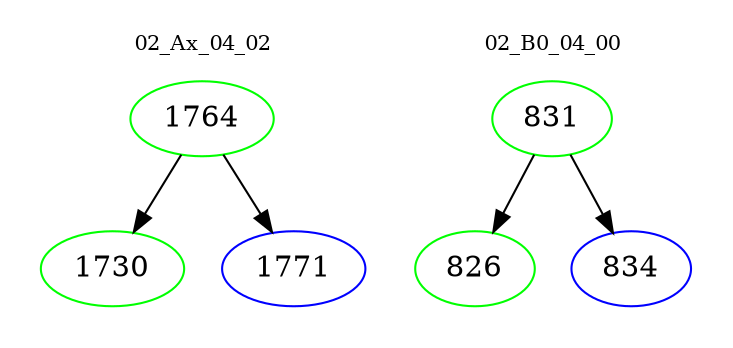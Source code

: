 digraph{
subgraph cluster_0 {
color = white
label = "02_Ax_04_02";
fontsize=10;
T0_1764 [label="1764", color="green"]
T0_1764 -> T0_1730 [color="black"]
T0_1730 [label="1730", color="green"]
T0_1764 -> T0_1771 [color="black"]
T0_1771 [label="1771", color="blue"]
}
subgraph cluster_1 {
color = white
label = "02_B0_04_00";
fontsize=10;
T1_831 [label="831", color="green"]
T1_831 -> T1_826 [color="black"]
T1_826 [label="826", color="green"]
T1_831 -> T1_834 [color="black"]
T1_834 [label="834", color="blue"]
}
}
